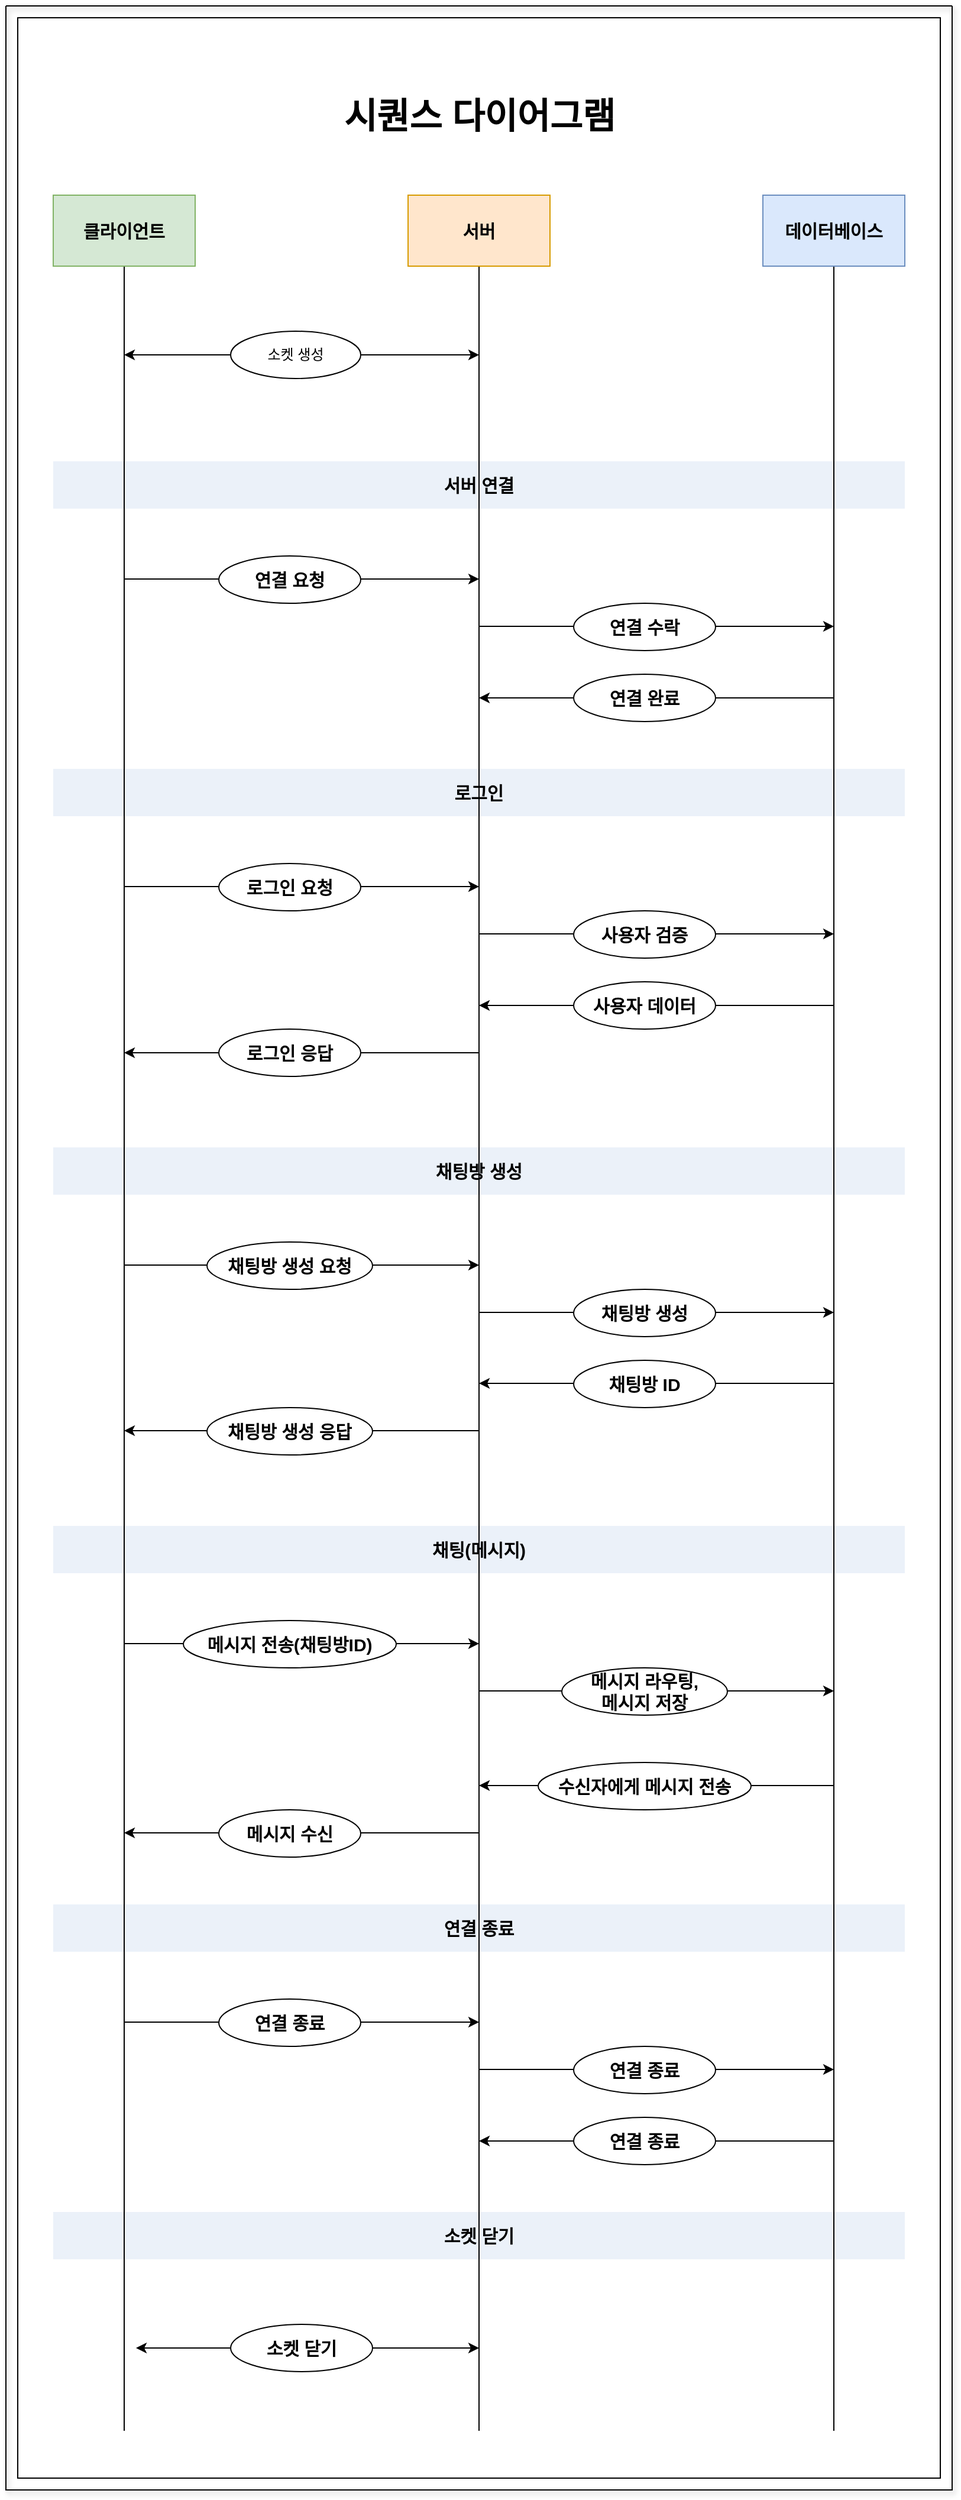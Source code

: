 <mxfile version="24.7.10">
  <diagram name="페이지-1" id="5Nco7DbLIY9qKy2n7g9x">
    <mxGraphModel dx="1434" dy="738" grid="1" gridSize="10" guides="1" tooltips="1" connect="1" arrows="1" fold="1" page="1" pageScale="1" pageWidth="827" pageHeight="1169" background="#ffffff" math="0" shadow="0">
      <root>
        <mxCell id="0" />
        <mxCell id="1" parent="0" />
        <mxCell id="mQip_7yPlVIr9bpcAe75-72" value="" style="swimlane;startSize=0;fillColor=default;gradientColor=none;rounded=0;glass=0;shadow=1;labelBackgroundColor=none;" parent="1" vertex="1">
          <mxGeometry x="10" y="10" width="800" height="2100" as="geometry">
            <mxRectangle y="400" width="50" height="40" as="alternateBounds" />
          </mxGeometry>
        </mxCell>
        <mxCell id="mQip_7yPlVIr9bpcAe75-73" value="" style="rounded=0;whiteSpace=wrap;html=1;" parent="mQip_7yPlVIr9bpcAe75-72" vertex="1">
          <mxGeometry x="10" y="10" width="780" height="2080" as="geometry" />
        </mxCell>
        <mxCell id="mQip_7yPlVIr9bpcAe75-52" value="" style="endArrow=classic;html=1;rounded=0;labelBackgroundColor=none;fontSize=15;fontStyle=1" parent="mQip_7yPlVIr9bpcAe75-72" edge="1">
          <mxGeometry width="50" height="50" relative="1" as="geometry">
            <mxPoint x="700" y="1805" as="sourcePoint" />
            <mxPoint x="400" y="1805" as="targetPoint" />
          </mxGeometry>
        </mxCell>
        <mxCell id="mQip_7yPlVIr9bpcAe75-17" value="" style="endArrow=classic;html=1;rounded=0;labelBackgroundColor=none;fontSize=15;fontStyle=1" parent="mQip_7yPlVIr9bpcAe75-72" edge="1">
          <mxGeometry width="50" height="50" relative="1" as="geometry">
            <mxPoint x="700" y="585" as="sourcePoint" />
            <mxPoint x="400" y="585" as="targetPoint" />
          </mxGeometry>
        </mxCell>
        <mxCell id="mQip_7yPlVIr9bpcAe75-8" value="" style="endArrow=classic;html=1;rounded=0;labelBackgroundColor=none;fontSize=15;fontStyle=1" parent="mQip_7yPlVIr9bpcAe75-72" edge="1">
          <mxGeometry width="50" height="50" relative="1" as="geometry">
            <mxPoint x="100" y="484.5" as="sourcePoint" />
            <mxPoint x="400" y="484.5" as="targetPoint" />
          </mxGeometry>
        </mxCell>
        <mxCell id="mQip_7yPlVIr9bpcAe75-12" value="연결 요청" style="ellipse;whiteSpace=wrap;html=1;labelBackgroundColor=none;fontSize=15;fontStyle=1" parent="mQip_7yPlVIr9bpcAe75-72" vertex="1">
          <mxGeometry x="180" y="465" width="120" height="40" as="geometry" />
        </mxCell>
        <mxCell id="mQip_7yPlVIr9bpcAe75-14" value="" style="endArrow=classic;html=1;rounded=0;labelBackgroundColor=none;fontSize=15;fontStyle=1" parent="mQip_7yPlVIr9bpcAe75-72" edge="1">
          <mxGeometry width="50" height="50" relative="1" as="geometry">
            <mxPoint x="400" y="524.5" as="sourcePoint" />
            <mxPoint x="700" y="524.5" as="targetPoint" />
          </mxGeometry>
        </mxCell>
        <mxCell id="mQip_7yPlVIr9bpcAe75-15" value="연결 수락" style="ellipse;whiteSpace=wrap;html=1;labelBackgroundColor=none;fontSize=15;fontStyle=1" parent="mQip_7yPlVIr9bpcAe75-72" vertex="1">
          <mxGeometry x="480" y="505" width="120" height="40" as="geometry" />
        </mxCell>
        <mxCell id="mQip_7yPlVIr9bpcAe75-16" value="연결 완료" style="ellipse;whiteSpace=wrap;html=1;labelBackgroundColor=none;fontSize=15;fontStyle=1" parent="mQip_7yPlVIr9bpcAe75-72" vertex="1">
          <mxGeometry x="480" y="565" width="120" height="40" as="geometry" />
        </mxCell>
        <mxCell id="mQip_7yPlVIr9bpcAe75-21" value="" style="endArrow=classic;html=1;rounded=0;labelBackgroundColor=none;fontSize=15;fontStyle=1" parent="mQip_7yPlVIr9bpcAe75-72" edge="1">
          <mxGeometry width="50" height="50" relative="1" as="geometry">
            <mxPoint x="100" y="744.5" as="sourcePoint" />
            <mxPoint x="400" y="744.5" as="targetPoint" />
          </mxGeometry>
        </mxCell>
        <mxCell id="mQip_7yPlVIr9bpcAe75-22" value="로그인 요청" style="ellipse;whiteSpace=wrap;html=1;labelBackgroundColor=none;fontSize=15;fontStyle=1" parent="mQip_7yPlVIr9bpcAe75-72" vertex="1">
          <mxGeometry x="180" y="725" width="120" height="40" as="geometry" />
        </mxCell>
        <mxCell id="mQip_7yPlVIr9bpcAe75-23" value="" style="endArrow=classic;html=1;rounded=0;labelBackgroundColor=none;fontSize=15;fontStyle=1" parent="mQip_7yPlVIr9bpcAe75-72" edge="1">
          <mxGeometry width="50" height="50" relative="1" as="geometry">
            <mxPoint x="400" y="784.5" as="sourcePoint" />
            <mxPoint x="700" y="784.5" as="targetPoint" />
          </mxGeometry>
        </mxCell>
        <mxCell id="mQip_7yPlVIr9bpcAe75-24" value="사용자 검증" style="ellipse;whiteSpace=wrap;html=1;labelBackgroundColor=none;fontSize=15;fontStyle=1" parent="mQip_7yPlVIr9bpcAe75-72" vertex="1">
          <mxGeometry x="480" y="765" width="120" height="40" as="geometry" />
        </mxCell>
        <mxCell id="mQip_7yPlVIr9bpcAe75-25" value="" style="endArrow=classic;html=1;rounded=0;labelBackgroundColor=none;fontSize=15;fontStyle=1" parent="mQip_7yPlVIr9bpcAe75-72" edge="1">
          <mxGeometry width="50" height="50" relative="1" as="geometry">
            <mxPoint x="700" y="845" as="sourcePoint" />
            <mxPoint x="400" y="845" as="targetPoint" />
          </mxGeometry>
        </mxCell>
        <mxCell id="mQip_7yPlVIr9bpcAe75-26" value="사용자 데이터" style="ellipse;whiteSpace=wrap;html=1;labelBackgroundColor=none;fontSize=15;fontStyle=1" parent="mQip_7yPlVIr9bpcAe75-72" vertex="1">
          <mxGeometry x="480" y="825" width="120" height="40" as="geometry" />
        </mxCell>
        <mxCell id="mQip_7yPlVIr9bpcAe75-27" value="" style="endArrow=classic;html=1;rounded=0;labelBackgroundColor=none;fontSize=15;fontStyle=1" parent="mQip_7yPlVIr9bpcAe75-72" edge="1">
          <mxGeometry width="50" height="50" relative="1" as="geometry">
            <mxPoint x="400" y="885" as="sourcePoint" />
            <mxPoint x="100" y="885" as="targetPoint" />
          </mxGeometry>
        </mxCell>
        <mxCell id="mQip_7yPlVIr9bpcAe75-28" value="로그인 응답" style="ellipse;whiteSpace=wrap;html=1;labelBackgroundColor=none;fontSize=15;fontStyle=1" parent="mQip_7yPlVIr9bpcAe75-72" vertex="1">
          <mxGeometry x="180" y="865" width="120" height="40" as="geometry" />
        </mxCell>
        <mxCell id="mQip_7yPlVIr9bpcAe75-29" value="" style="endArrow=classic;html=1;rounded=0;labelBackgroundColor=none;fontSize=15;fontStyle=1" parent="mQip_7yPlVIr9bpcAe75-72" edge="1">
          <mxGeometry width="50" height="50" relative="1" as="geometry">
            <mxPoint x="100" y="1064.5" as="sourcePoint" />
            <mxPoint x="400" y="1064.5" as="targetPoint" />
          </mxGeometry>
        </mxCell>
        <mxCell id="mQip_7yPlVIr9bpcAe75-30" value="채팅방 생성 요청" style="ellipse;whiteSpace=wrap;html=1;labelBackgroundColor=none;fontSize=15;fontStyle=1" parent="mQip_7yPlVIr9bpcAe75-72" vertex="1">
          <mxGeometry x="170" y="1045" width="140" height="40" as="geometry" />
        </mxCell>
        <mxCell id="mQip_7yPlVIr9bpcAe75-31" value="" style="endArrow=classic;html=1;rounded=0;labelBackgroundColor=none;fontSize=15;fontStyle=1" parent="mQip_7yPlVIr9bpcAe75-72" edge="1">
          <mxGeometry width="50" height="50" relative="1" as="geometry">
            <mxPoint x="400" y="1104.5" as="sourcePoint" />
            <mxPoint x="700" y="1104.5" as="targetPoint" />
          </mxGeometry>
        </mxCell>
        <mxCell id="mQip_7yPlVIr9bpcAe75-33" value="Text" style="edgeLabel;html=1;align=center;verticalAlign=middle;resizable=0;points=[];labelBackgroundColor=none;fontSize=15;fontStyle=1" parent="mQip_7yPlVIr9bpcAe75-31" vertex="1" connectable="0">
          <mxGeometry x="-0.027" y="-3" relative="1" as="geometry">
            <mxPoint y="1" as="offset" />
          </mxGeometry>
        </mxCell>
        <mxCell id="mQip_7yPlVIr9bpcAe75-32" value="채팅방 생성" style="ellipse;whiteSpace=wrap;html=1;labelBackgroundColor=none;fontSize=15;fontStyle=1" parent="mQip_7yPlVIr9bpcAe75-72" vertex="1">
          <mxGeometry x="480" y="1085" width="120" height="40" as="geometry" />
        </mxCell>
        <mxCell id="mQip_7yPlVIr9bpcAe75-34" value="" style="endArrow=classic;html=1;rounded=0;labelBackgroundColor=none;fontSize=15;fontStyle=1" parent="mQip_7yPlVIr9bpcAe75-72" edge="1">
          <mxGeometry width="50" height="50" relative="1" as="geometry">
            <mxPoint x="700" y="1164.5" as="sourcePoint" />
            <mxPoint x="400" y="1164.5" as="targetPoint" />
          </mxGeometry>
        </mxCell>
        <mxCell id="mQip_7yPlVIr9bpcAe75-35" value="채팅방 ID" style="ellipse;whiteSpace=wrap;html=1;labelBackgroundColor=none;fontSize=15;fontStyle=1" parent="mQip_7yPlVIr9bpcAe75-72" vertex="1">
          <mxGeometry x="480" y="1145" width="120" height="40" as="geometry" />
        </mxCell>
        <mxCell id="mQip_7yPlVIr9bpcAe75-37" value="" style="endArrow=classic;html=1;rounded=0;labelBackgroundColor=none;fontSize=15;fontStyle=1" parent="mQip_7yPlVIr9bpcAe75-72" edge="1">
          <mxGeometry width="50" height="50" relative="1" as="geometry">
            <mxPoint x="400" y="1204.5" as="sourcePoint" />
            <mxPoint x="100" y="1204.5" as="targetPoint" />
          </mxGeometry>
        </mxCell>
        <mxCell id="mQip_7yPlVIr9bpcAe75-38" value="채팅방 생성 응답" style="ellipse;whiteSpace=wrap;html=1;labelBackgroundColor=none;fontSize=15;fontStyle=1" parent="mQip_7yPlVIr9bpcAe75-72" vertex="1">
          <mxGeometry x="170" y="1185" width="140" height="40" as="geometry" />
        </mxCell>
        <mxCell id="mQip_7yPlVIr9bpcAe75-39" value="" style="endArrow=classic;html=1;rounded=0;labelBackgroundColor=none;fontSize=15;fontStyle=1" parent="mQip_7yPlVIr9bpcAe75-72" edge="1">
          <mxGeometry width="50" height="50" relative="1" as="geometry">
            <mxPoint x="100" y="1384.5" as="sourcePoint" />
            <mxPoint x="400" y="1384.5" as="targetPoint" />
          </mxGeometry>
        </mxCell>
        <mxCell id="mQip_7yPlVIr9bpcAe75-40" value="메시지 전송(채팅방ID)" style="ellipse;whiteSpace=wrap;html=1;labelBackgroundColor=none;fontSize=15;fontStyle=1" parent="mQip_7yPlVIr9bpcAe75-72" vertex="1">
          <mxGeometry x="150" y="1365" width="180" height="40" as="geometry" />
        </mxCell>
        <mxCell id="mQip_7yPlVIr9bpcAe75-41" value="" style="endArrow=classic;html=1;rounded=0;labelBackgroundColor=none;fontSize=15;fontStyle=1" parent="mQip_7yPlVIr9bpcAe75-72" edge="1">
          <mxGeometry width="50" height="50" relative="1" as="geometry">
            <mxPoint x="400" y="1424.5" as="sourcePoint" />
            <mxPoint x="700" y="1424.5" as="targetPoint" />
          </mxGeometry>
        </mxCell>
        <mxCell id="mQip_7yPlVIr9bpcAe75-42" value="메시지 라우팅,&lt;div style=&quot;font-size: 15px;&quot;&gt;메시지 저장&lt;/div&gt;" style="ellipse;whiteSpace=wrap;html=1;labelBackgroundColor=none;fontSize=15;fontStyle=1" parent="mQip_7yPlVIr9bpcAe75-72" vertex="1">
          <mxGeometry x="470" y="1405" width="140" height="40" as="geometry" />
        </mxCell>
        <mxCell id="mQip_7yPlVIr9bpcAe75-43" value="" style="endArrow=classic;html=1;rounded=0;labelBackgroundColor=none;fontSize=15;fontStyle=1" parent="mQip_7yPlVIr9bpcAe75-72" edge="1">
          <mxGeometry width="50" height="50" relative="1" as="geometry">
            <mxPoint x="700" y="1504.5" as="sourcePoint" />
            <mxPoint x="400" y="1504.5" as="targetPoint" />
          </mxGeometry>
        </mxCell>
        <mxCell id="mQip_7yPlVIr9bpcAe75-44" value="수신자에게 메시지 전송" style="ellipse;whiteSpace=wrap;html=1;labelBackgroundColor=none;fontSize=15;fontStyle=1" parent="mQip_7yPlVIr9bpcAe75-72" vertex="1">
          <mxGeometry x="450" y="1485" width="180" height="40" as="geometry" />
        </mxCell>
        <mxCell id="mQip_7yPlVIr9bpcAe75-45" value="" style="endArrow=classic;html=1;rounded=0;labelBackgroundColor=none;fontSize=15;fontStyle=1" parent="mQip_7yPlVIr9bpcAe75-72" edge="1">
          <mxGeometry width="50" height="50" relative="1" as="geometry">
            <mxPoint x="400" y="1544.5" as="sourcePoint" />
            <mxPoint x="100" y="1544.5" as="targetPoint" />
          </mxGeometry>
        </mxCell>
        <mxCell id="mQip_7yPlVIr9bpcAe75-46" value="메시지 수신" style="ellipse;whiteSpace=wrap;html=1;labelBackgroundColor=none;fontSize=15;fontStyle=1" parent="mQip_7yPlVIr9bpcAe75-72" vertex="1">
          <mxGeometry x="180" y="1525" width="120" height="40" as="geometry" />
        </mxCell>
        <mxCell id="mQip_7yPlVIr9bpcAe75-47" value="" style="endArrow=classic;html=1;rounded=0;labelBackgroundColor=none;fontSize=15;fontStyle=1" parent="mQip_7yPlVIr9bpcAe75-72" edge="1">
          <mxGeometry width="50" height="50" relative="1" as="geometry">
            <mxPoint x="100" y="1704.5" as="sourcePoint" />
            <mxPoint x="400" y="1704.5" as="targetPoint" />
          </mxGeometry>
        </mxCell>
        <mxCell id="mQip_7yPlVIr9bpcAe75-48" value="연결 종료" style="ellipse;whiteSpace=wrap;html=1;labelBackgroundColor=none;fontSize=15;fontStyle=1" parent="mQip_7yPlVIr9bpcAe75-72" vertex="1">
          <mxGeometry x="180" y="1685" width="120" height="40" as="geometry" />
        </mxCell>
        <mxCell id="mQip_7yPlVIr9bpcAe75-49" value="" style="endArrow=classic;html=1;rounded=0;labelBackgroundColor=none;fontSize=15;fontStyle=1" parent="mQip_7yPlVIr9bpcAe75-72" edge="1">
          <mxGeometry width="50" height="50" relative="1" as="geometry">
            <mxPoint x="400" y="1744.5" as="sourcePoint" />
            <mxPoint x="700" y="1744.5" as="targetPoint" />
          </mxGeometry>
        </mxCell>
        <mxCell id="mQip_7yPlVIr9bpcAe75-50" value="연결 종료" style="ellipse;whiteSpace=wrap;html=1;labelBackgroundColor=none;fontSize=15;fontStyle=1" parent="mQip_7yPlVIr9bpcAe75-72" vertex="1">
          <mxGeometry x="480" y="1725" width="120" height="40" as="geometry" />
        </mxCell>
        <mxCell id="mQip_7yPlVIr9bpcAe75-51" value="연결 종료" style="ellipse;whiteSpace=wrap;html=1;labelBackgroundColor=none;fontSize=15;fontStyle=1" parent="mQip_7yPlVIr9bpcAe75-72" vertex="1">
          <mxGeometry x="480" y="1785" width="120" height="40" as="geometry" />
        </mxCell>
        <mxCell id="OMf5q3nYXlA3u1OJrj_J-6" value="" style="endArrow=classic;startArrow=classic;html=1;rounded=0;" edge="1" parent="mQip_7yPlVIr9bpcAe75-72">
          <mxGeometry width="50" height="50" relative="1" as="geometry">
            <mxPoint x="100" y="295" as="sourcePoint" />
            <mxPoint x="400" y="295" as="targetPoint" />
          </mxGeometry>
        </mxCell>
        <mxCell id="OMf5q3nYXlA3u1OJrj_J-4" value="소켓 생성" style="ellipse;whiteSpace=wrap;html=1;" vertex="1" parent="mQip_7yPlVIr9bpcAe75-72">
          <mxGeometry x="190" y="275" width="110" height="40" as="geometry" />
        </mxCell>
        <mxCell id="mQip_7yPlVIr9bpcAe75-53" value="서버 연결" style="rounded=0;whiteSpace=wrap;html=1;labelBackgroundColor=none;fontStyle=1;fontSize=15;fillColor=#ebf1f9;strokeColor=none;" parent="mQip_7yPlVIr9bpcAe75-72" vertex="1">
          <mxGeometry x="40" y="385" width="720" height="40" as="geometry" />
        </mxCell>
        <mxCell id="mQip_7yPlVIr9bpcAe75-54" value="로그인" style="rounded=0;whiteSpace=wrap;html=1;labelBackgroundColor=none;fontStyle=1;fontSize=15;fillColor=#ebf1f9;strokeColor=none;" parent="mQip_7yPlVIr9bpcAe75-72" vertex="1">
          <mxGeometry x="40" y="645" width="720" height="40" as="geometry" />
        </mxCell>
        <mxCell id="mQip_7yPlVIr9bpcAe75-55" value="채팅방 생성" style="rounded=0;whiteSpace=wrap;html=1;labelBackgroundColor=none;fontStyle=1;fontSize=15;fillColor=#ebf1f9;strokeColor=none;" parent="mQip_7yPlVIr9bpcAe75-72" vertex="1">
          <mxGeometry x="40" y="965" width="720" height="40" as="geometry" />
        </mxCell>
        <mxCell id="mQip_7yPlVIr9bpcAe75-56" value="채팅(메시지)" style="rounded=0;whiteSpace=wrap;html=1;labelBackgroundColor=none;fontStyle=1;fontSize=15;fillColor=#ebf1f9;strokeColor=none;" parent="mQip_7yPlVIr9bpcAe75-72" vertex="1">
          <mxGeometry x="40" y="1285" width="720" height="40" as="geometry" />
        </mxCell>
        <mxCell id="mQip_7yPlVIr9bpcAe75-65" value="소켓 닫기" style="rounded=0;whiteSpace=wrap;html=1;labelBackgroundColor=none;fontStyle=1;fontSize=15;fillColor=#ebf1f9;strokeColor=none;" parent="mQip_7yPlVIr9bpcAe75-72" vertex="1">
          <mxGeometry x="40" y="1865" width="720" height="40" as="geometry" />
        </mxCell>
        <mxCell id="mQip_7yPlVIr9bpcAe75-57" value="연결 종료" style="rounded=0;whiteSpace=wrap;html=1;labelBackgroundColor=none;fontStyle=1;fontSize=15;fillColor=#ebf1f9;strokeColor=none;" parent="mQip_7yPlVIr9bpcAe75-72" vertex="1">
          <mxGeometry x="40" y="1605" width="720" height="40" as="geometry" />
        </mxCell>
        <mxCell id="mQip_7yPlVIr9bpcAe75-5" value="" style="endArrow=none;html=1;rounded=0;entryX=0.5;entryY=1;entryDx=0;entryDy=0;labelBackgroundColor=none;fontSize=15;fontStyle=1" parent="1" target="mQip_7yPlVIr9bpcAe75-1" edge="1">
          <mxGeometry width="50" height="50" relative="1" as="geometry">
            <mxPoint x="110" y="2060" as="sourcePoint" />
            <mxPoint x="450" y="370" as="targetPoint" />
          </mxGeometry>
        </mxCell>
        <mxCell id="mQip_7yPlVIr9bpcAe75-6" value="" style="endArrow=none;html=1;rounded=0;entryX=0.5;entryY=1;entryDx=0;entryDy=0;labelBackgroundColor=none;fontSize=15;fontStyle=1" parent="1" target="mQip_7yPlVIr9bpcAe75-3" edge="1">
          <mxGeometry width="50" height="50" relative="1" as="geometry">
            <mxPoint x="410" y="2060" as="sourcePoint" />
            <mxPoint x="450" y="280" as="targetPoint" />
          </mxGeometry>
        </mxCell>
        <mxCell id="mQip_7yPlVIr9bpcAe75-7" value="" style="endArrow=none;html=1;rounded=0;entryX=0.5;entryY=1;entryDx=0;entryDy=0;labelBackgroundColor=none;fontSize=15;fontStyle=1" parent="1" target="mQip_7yPlVIr9bpcAe75-2" edge="1">
          <mxGeometry width="50" height="50" relative="1" as="geometry">
            <mxPoint x="710" y="2060" as="sourcePoint" />
            <mxPoint x="680" y="280" as="targetPoint" />
          </mxGeometry>
        </mxCell>
        <mxCell id="mQip_7yPlVIr9bpcAe75-1" value="클라이언트" style="rounded=0;whiteSpace=wrap;html=1;fillColor=#d5e8d4;strokeColor=#82b366;labelBackgroundColor=none;fontSize=15;fontStyle=1" parent="1" vertex="1">
          <mxGeometry x="50" y="170" width="120" height="60" as="geometry" />
        </mxCell>
        <mxCell id="mQip_7yPlVIr9bpcAe75-2" value="데이터베이스" style="rounded=0;whiteSpace=wrap;html=1;fillColor=#dae8fc;strokeColor=#6c8ebf;labelBackgroundColor=none;fontSize=15;fontStyle=1" parent="1" vertex="1">
          <mxGeometry x="650" y="170" width="120" height="60" as="geometry" />
        </mxCell>
        <mxCell id="mQip_7yPlVIr9bpcAe75-3" value="서버" style="rounded=0;whiteSpace=wrap;html=1;fillColor=#ffe6cc;strokeColor=#d79b00;labelBackgroundColor=none;fontSize=15;fontStyle=1" parent="1" vertex="1">
          <mxGeometry x="350" y="170" width="120" height="60" as="geometry" />
        </mxCell>
        <mxCell id="mQip_7yPlVIr9bpcAe75-4" value="시퀀스 다이어그램" style="text;html=1;align=center;verticalAlign=middle;resizable=0;points=[];autosize=1;strokeColor=none;fillColor=none;labelBackgroundColor=none;fontStyle=1;fontSize=30;" parent="1" vertex="1">
          <mxGeometry x="275" y="78" width="270" height="50" as="geometry" />
        </mxCell>
        <mxCell id="OMf5q3nYXlA3u1OJrj_J-10" value="" style="endArrow=classic;startArrow=classic;html=1;rounded=0;" edge="1" parent="1">
          <mxGeometry width="50" height="50" relative="1" as="geometry">
            <mxPoint x="120" y="1990" as="sourcePoint" />
            <mxPoint x="410" y="1990" as="targetPoint" />
          </mxGeometry>
        </mxCell>
        <mxCell id="OMf5q3nYXlA3u1OJrj_J-7" value="소켓 닫기" style="ellipse;whiteSpace=wrap;html=1;labelBackgroundColor=none;fontSize=15;fontStyle=1" vertex="1" parent="1">
          <mxGeometry x="200" y="1970" width="120" height="40" as="geometry" />
        </mxCell>
      </root>
    </mxGraphModel>
  </diagram>
</mxfile>
